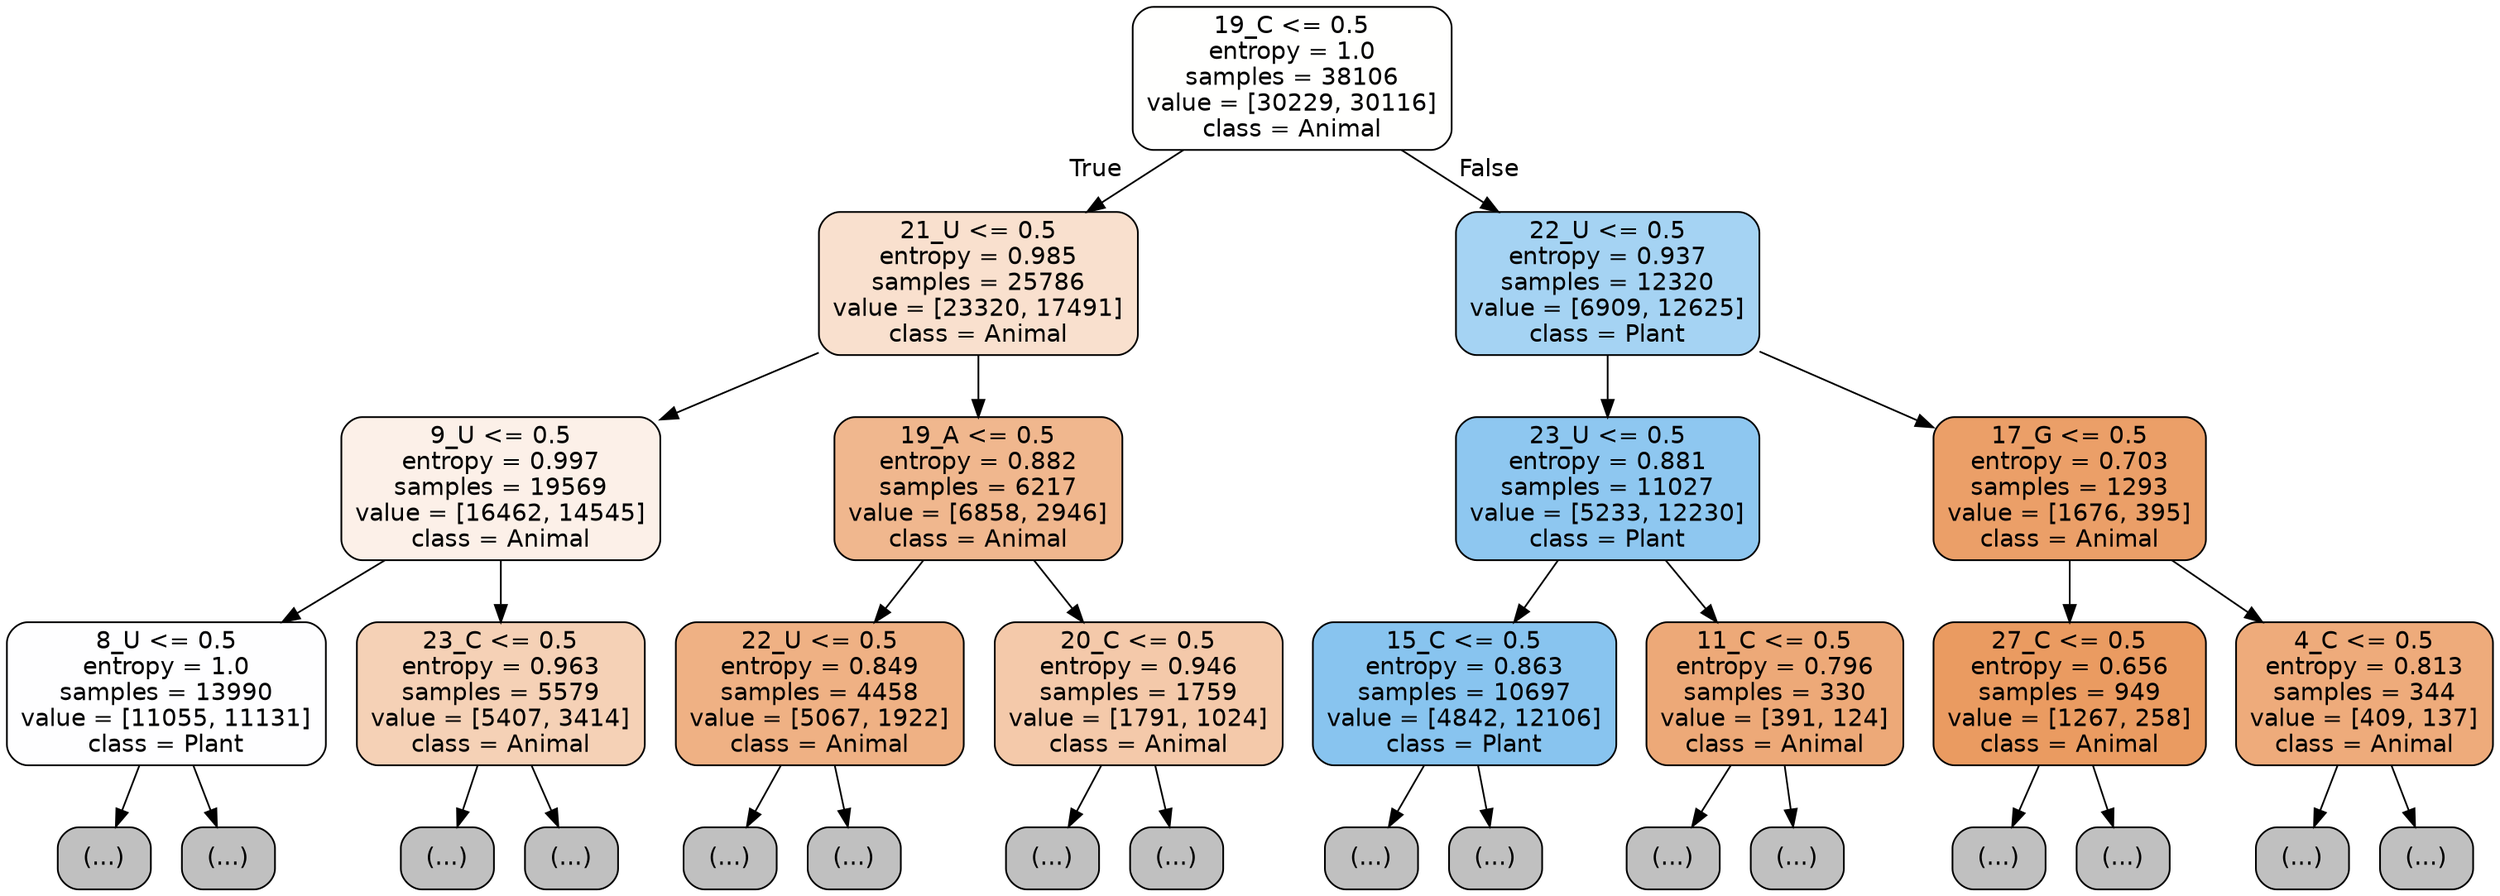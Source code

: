 digraph Tree {
node [shape=box, style="filled, rounded", color="black", fontname="helvetica"] ;
edge [fontname="helvetica"] ;
0 [label="19_C <= 0.5\nentropy = 1.0\nsamples = 38106\nvalue = [30229, 30116]\nclass = Animal", fillcolor="#fffffe"] ;
1 [label="21_U <= 0.5\nentropy = 0.985\nsamples = 25786\nvalue = [23320, 17491]\nclass = Animal", fillcolor="#f9e0ce"] ;
0 -> 1 [labeldistance=2.5, labelangle=45, headlabel="True"] ;
2 [label="9_U <= 0.5\nentropy = 0.997\nsamples = 19569\nvalue = [16462, 14545]\nclass = Animal", fillcolor="#fcf0e8"] ;
1 -> 2 ;
3 [label="8_U <= 0.5\nentropy = 1.0\nsamples = 13990\nvalue = [11055, 11131]\nclass = Plant", fillcolor="#fefeff"] ;
2 -> 3 ;
4 [label="(...)", fillcolor="#C0C0C0"] ;
3 -> 4 ;
5369 [label="(...)", fillcolor="#C0C0C0"] ;
3 -> 5369 ;
7364 [label="23_C <= 0.5\nentropy = 0.963\nsamples = 5579\nvalue = [5407, 3414]\nclass = Animal", fillcolor="#f5d1b6"] ;
2 -> 7364 ;
7365 [label="(...)", fillcolor="#C0C0C0"] ;
7364 -> 7365 ;
10034 [label="(...)", fillcolor="#C0C0C0"] ;
7364 -> 10034 ;
10123 [label="19_A <= 0.5\nentropy = 0.882\nsamples = 6217\nvalue = [6858, 2946]\nclass = Animal", fillcolor="#f0b78e"] ;
1 -> 10123 ;
10124 [label="22_U <= 0.5\nentropy = 0.849\nsamples = 4458\nvalue = [5067, 1922]\nclass = Animal", fillcolor="#efb184"] ;
10123 -> 10124 ;
10125 [label="(...)", fillcolor="#C0C0C0"] ;
10124 -> 10125 ;
11790 [label="(...)", fillcolor="#C0C0C0"] ;
10124 -> 11790 ;
12035 [label="20_C <= 0.5\nentropy = 0.946\nsamples = 1759\nvalue = [1791, 1024]\nclass = Animal", fillcolor="#f4c9aa"] ;
10123 -> 12035 ;
12036 [label="(...)", fillcolor="#C0C0C0"] ;
12035 -> 12036 ;
12635 [label="(...)", fillcolor="#C0C0C0"] ;
12035 -> 12635 ;
12834 [label="22_U <= 0.5\nentropy = 0.937\nsamples = 12320\nvalue = [6909, 12625]\nclass = Plant", fillcolor="#a5d3f3"] ;
0 -> 12834 [labeldistance=2.5, labelangle=-45, headlabel="False"] ;
12835 [label="23_U <= 0.5\nentropy = 0.881\nsamples = 11027\nvalue = [5233, 12230]\nclass = Plant", fillcolor="#8ec7f0"] ;
12834 -> 12835 ;
12836 [label="15_C <= 0.5\nentropy = 0.863\nsamples = 10697\nvalue = [4842, 12106]\nclass = Plant", fillcolor="#88c4ef"] ;
12835 -> 12836 ;
12837 [label="(...)", fillcolor="#C0C0C0"] ;
12836 -> 12837 ;
15586 [label="(...)", fillcolor="#C0C0C0"] ;
12836 -> 15586 ;
16393 [label="11_C <= 0.5\nentropy = 0.796\nsamples = 330\nvalue = [391, 124]\nclass = Animal", fillcolor="#eda978"] ;
12835 -> 16393 ;
16394 [label="(...)", fillcolor="#C0C0C0"] ;
16393 -> 16394 ;
16487 [label="(...)", fillcolor="#C0C0C0"] ;
16393 -> 16487 ;
16528 [label="17_G <= 0.5\nentropy = 0.703\nsamples = 1293\nvalue = [1676, 395]\nclass = Animal", fillcolor="#eb9f68"] ;
12834 -> 16528 ;
16529 [label="27_C <= 0.5\nentropy = 0.656\nsamples = 949\nvalue = [1267, 258]\nclass = Animal", fillcolor="#ea9b61"] ;
16528 -> 16529 ;
16530 [label="(...)", fillcolor="#C0C0C0"] ;
16529 -> 16530 ;
16867 [label="(...)", fillcolor="#C0C0C0"] ;
16529 -> 16867 ;
16868 [label="4_C <= 0.5\nentropy = 0.813\nsamples = 344\nvalue = [409, 137]\nclass = Animal", fillcolor="#eeab7b"] ;
16528 -> 16868 ;
16869 [label="(...)", fillcolor="#C0C0C0"] ;
16868 -> 16869 ;
16966 [label="(...)", fillcolor="#C0C0C0"] ;
16868 -> 16966 ;
}